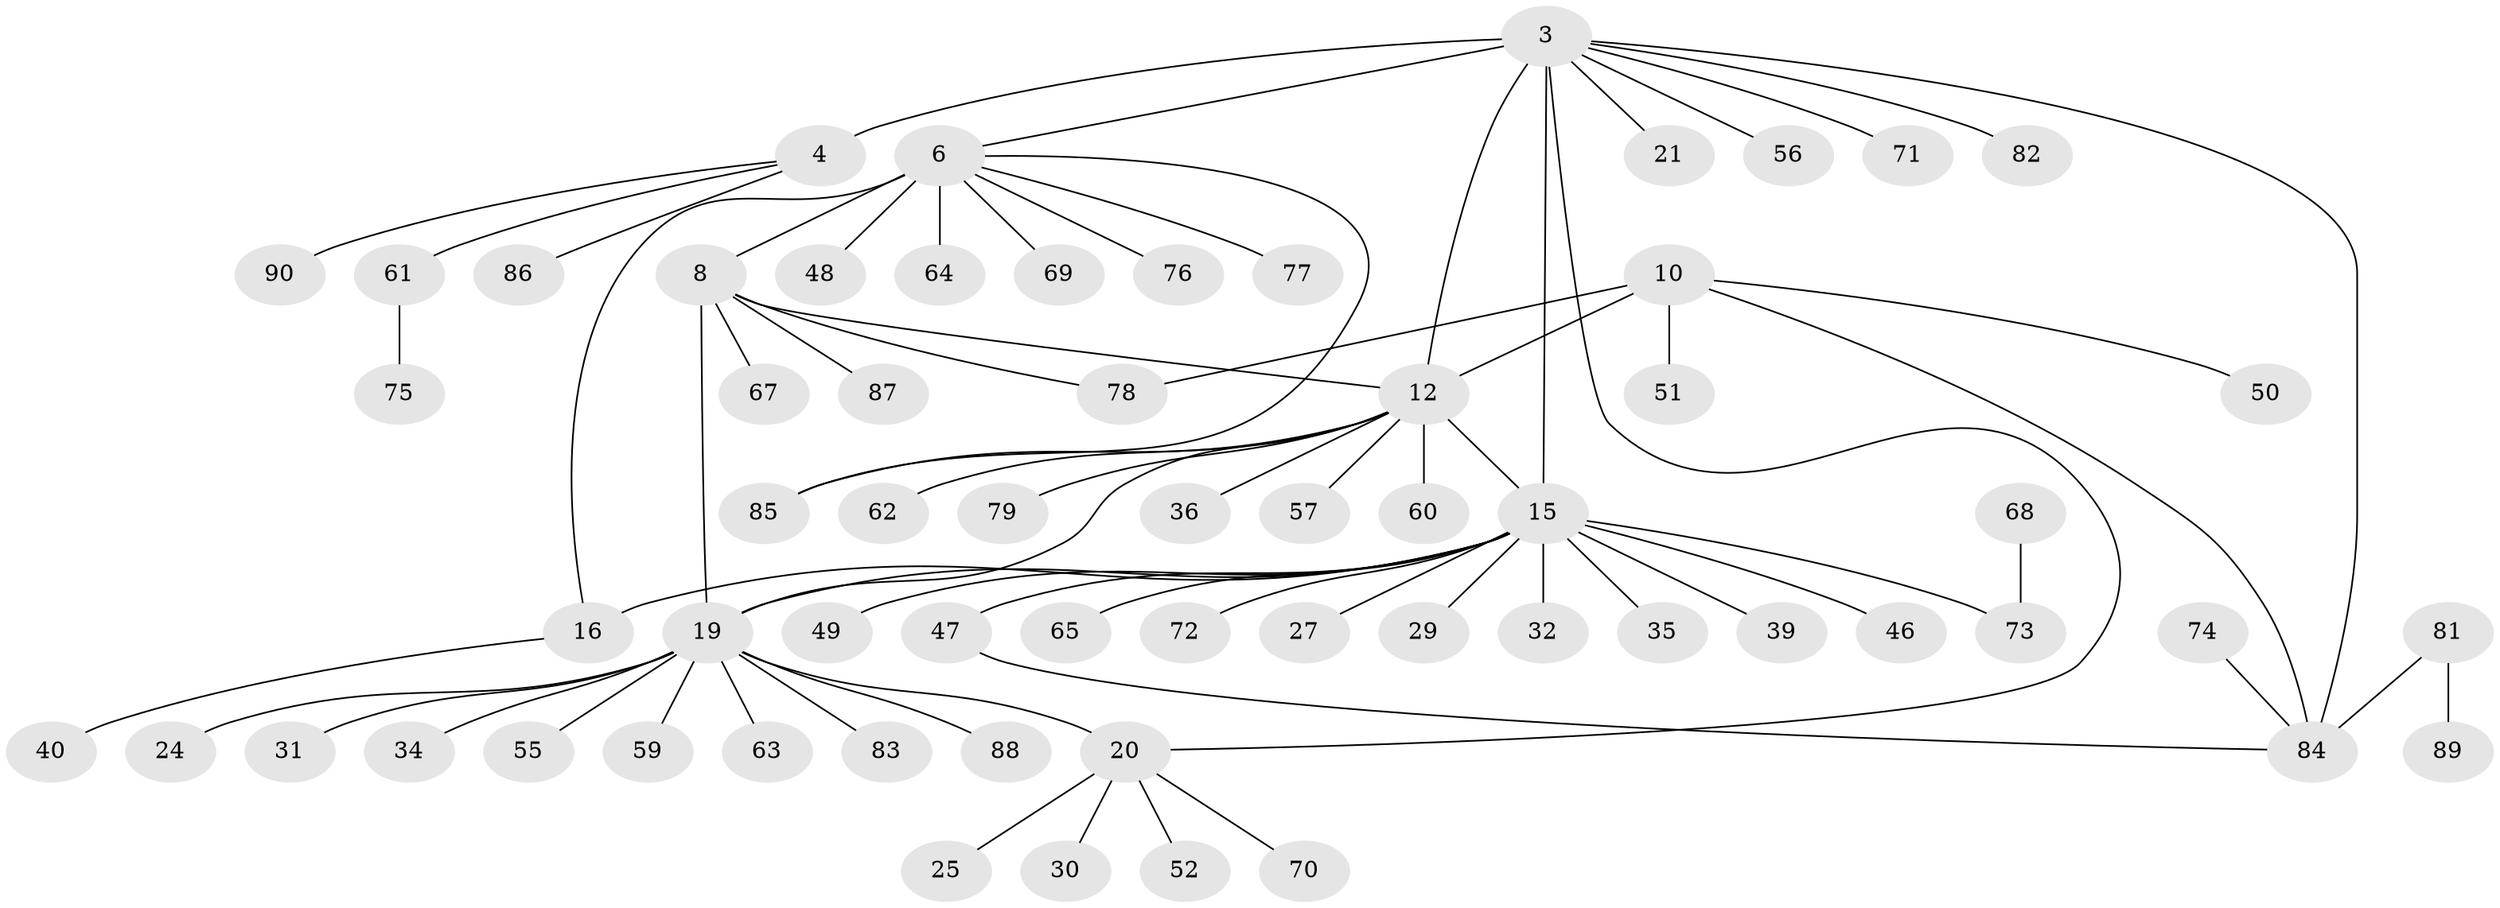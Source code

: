 // original degree distribution, {5: 0.06666666666666667, 7: 0.05555555555555555, 9: 0.011111111111111112, 4: 0.044444444444444446, 6: 0.044444444444444446, 10: 0.011111111111111112, 13: 0.011111111111111112, 11: 0.011111111111111112, 1: 0.5888888888888889, 2: 0.14444444444444443, 3: 0.011111111111111112}
// Generated by graph-tools (version 1.1) at 2025/58/03/04/25 21:58:22]
// undirected, 63 vertices, 72 edges
graph export_dot {
graph [start="1"]
  node [color=gray90,style=filled];
  3 [super="+2"];
  4 [super="+1"];
  6 [super="+5"];
  8 [super="+7"];
  10 [super="+9"];
  12 [super="+11"];
  15 [super="+14"];
  16 [super="+13"];
  19 [super="+17"];
  20 [super="+18"];
  21;
  24;
  25;
  27 [super="+23"];
  29;
  30 [super="+26"];
  31;
  32;
  34;
  35;
  36;
  39;
  40;
  46 [super="+43"];
  47;
  48;
  49;
  50;
  51;
  52;
  55;
  56 [super="+33+38"];
  57;
  59;
  60;
  61;
  62;
  63 [super="+53"];
  64;
  65;
  67;
  68;
  69;
  70;
  71;
  72;
  73 [super="+42+66"];
  74;
  75;
  76;
  77;
  78;
  79;
  81 [super="+45"];
  82;
  83;
  84 [super="+80"];
  85 [super="+22+41+54+58"];
  86;
  87;
  88;
  89;
  90 [super="+44"];
  3 -- 4 [weight=4];
  3 -- 12;
  3 -- 20;
  3 -- 71;
  3 -- 84 [weight=2];
  3 -- 82;
  3 -- 21;
  3 -- 6;
  3 -- 15;
  3 -- 56;
  4 -- 86;
  4 -- 61;
  4 -- 90;
  6 -- 8 [weight=4];
  6 -- 16;
  6 -- 69;
  6 -- 76;
  6 -- 64;
  6 -- 48;
  6 -- 77;
  6 -- 85;
  8 -- 19;
  8 -- 78;
  8 -- 87;
  8 -- 67;
  8 -- 12;
  10 -- 12 [weight=4];
  10 -- 50;
  10 -- 51;
  10 -- 78;
  10 -- 84;
  12 -- 60;
  12 -- 36;
  12 -- 79;
  12 -- 19;
  12 -- 57;
  12 -- 62;
  12 -- 15;
  12 -- 85;
  15 -- 16 [weight=4];
  15 -- 47;
  15 -- 49;
  15 -- 19;
  15 -- 32;
  15 -- 65;
  15 -- 35;
  15 -- 39;
  15 -- 72;
  15 -- 29;
  15 -- 27;
  15 -- 73;
  15 -- 46;
  16 -- 40;
  19 -- 20 [weight=4];
  19 -- 34;
  19 -- 83;
  19 -- 55;
  19 -- 88;
  19 -- 24;
  19 -- 59;
  19 -- 31;
  19 -- 63;
  20 -- 52;
  20 -- 70;
  20 -- 25;
  20 -- 30;
  47 -- 84;
  61 -- 75;
  68 -- 73;
  74 -- 84;
  81 -- 89;
  81 -- 84;
}
